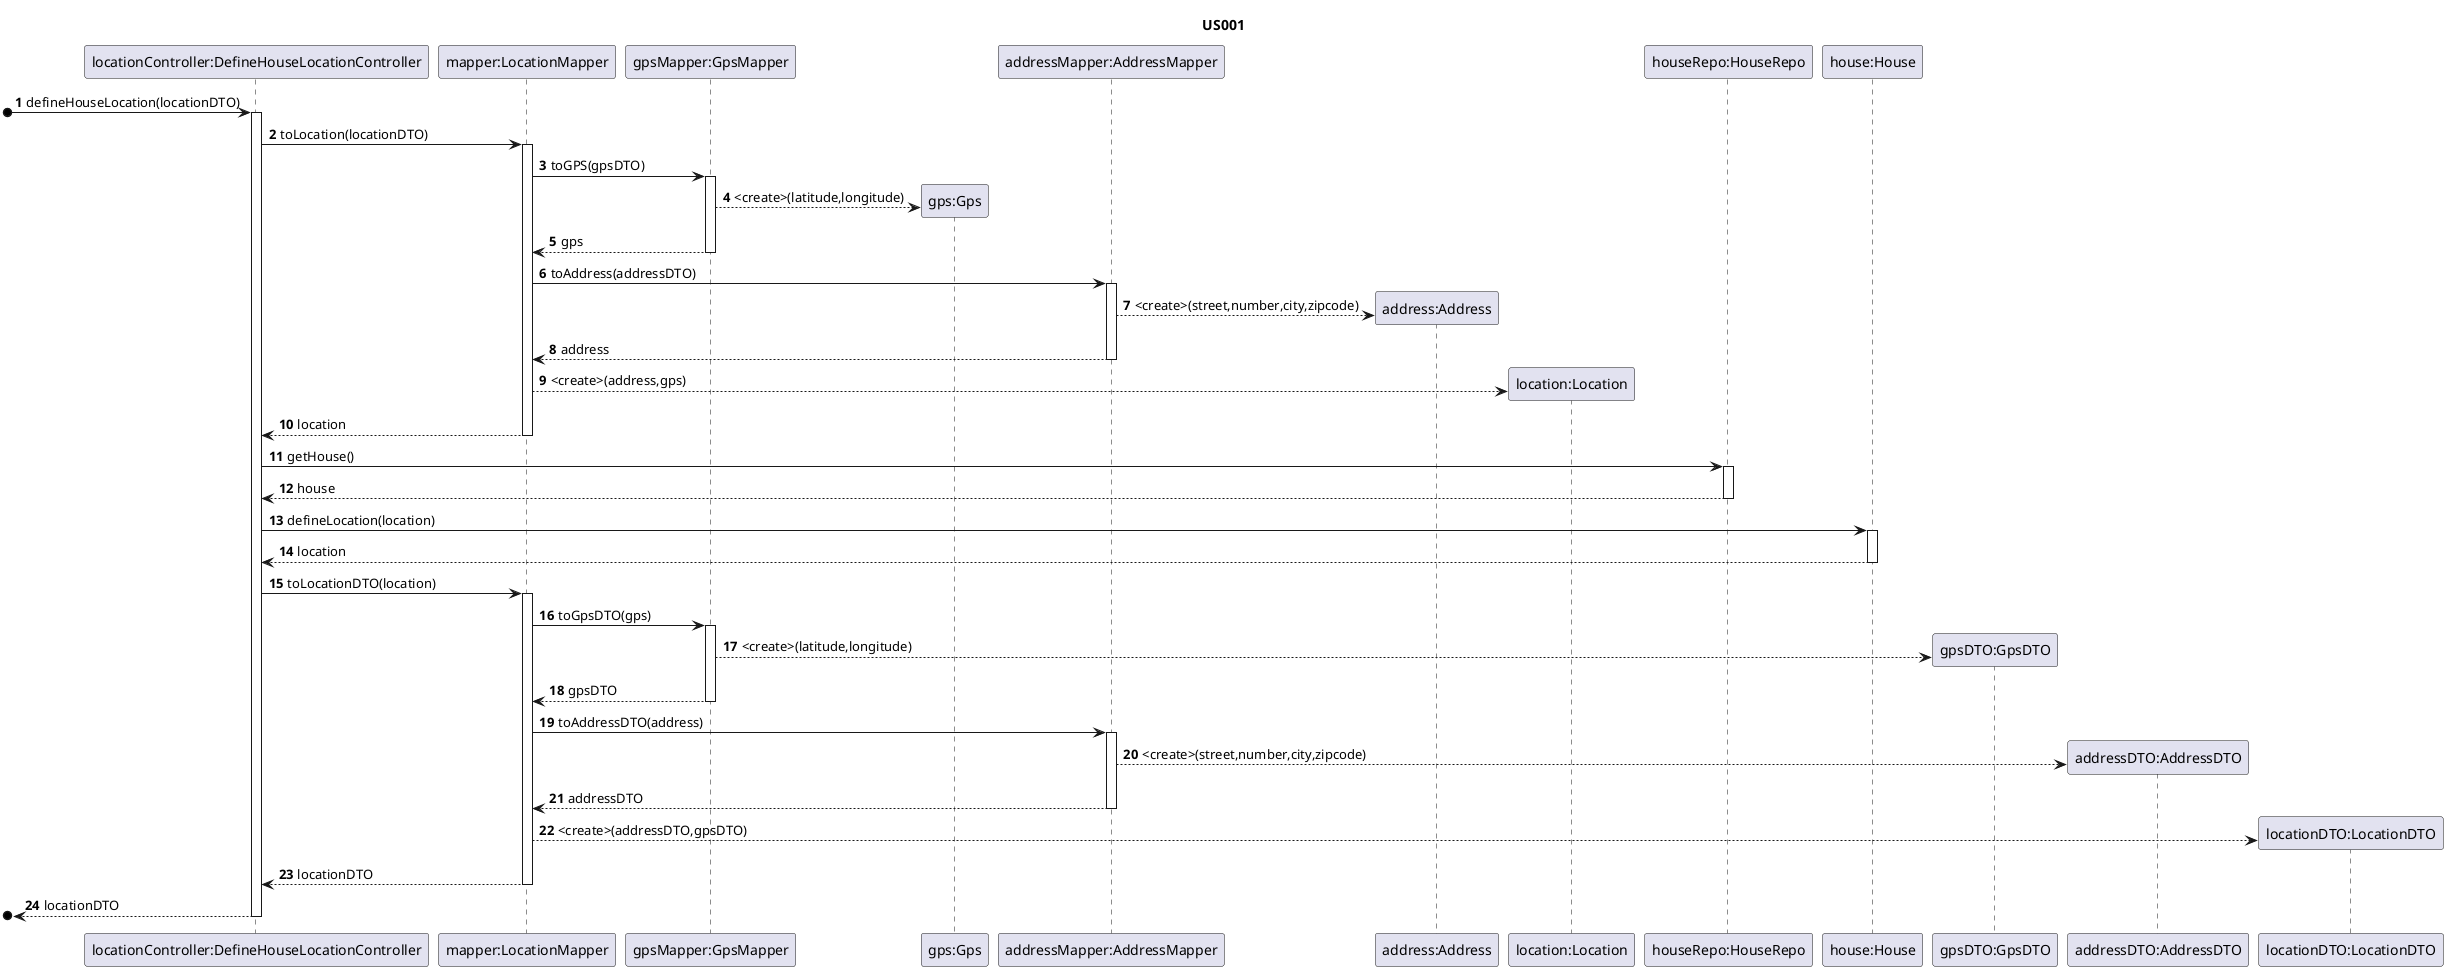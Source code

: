 @startuml
'https://plantuml.com/sequence-diagram

autonumber

title US001

participant "locationController:DefineHouseLocationController" as LC
participant "mapper:LocationMapper" as M
participant "gpsMapper:GpsMapper" as G
participant "gps:Gps" as GPS
participant "addressMapper:AddressMapper" as A
participant "address:Address" as AD
participant "location:Location" as L
participant "houseRepo:HouseRepo" as HF
participant "house:House" as H
participant "gpsDTO:GpsDTO" as GPSDTO
participant "addressDTO:AddressDTO" as ADTO
participant "locationDTO:LocationDTO" as DTO

[o-> LC : defineHouseLocation(locationDTO)
activate LC
LC->M : toLocation(locationDTO)
activate M
M->G : toGPS(gpsDTO)
activate G
G-->GPS** : <create>(latitude,longitude)
G-->M : gps
deactivate G
M->A : toAddress(addressDTO)
activate A
A-->AD** : <create>(street,number,city,zipcode)
A-->M : address
deactivate A
M-->L** : <create>(address,gps)
M-->LC : location
deactivate M
LC->HF : getHouse()
activate HF
HF-->LC : house
deactivate HF
LC->H : defineLocation(location)
activate H
H-->LC : location
deactivate H
LC -> M : toLocationDTO(location)
activate M
M->G : toGpsDTO(gps)
activate G
G-->GPSDTO** : <create>(latitude,longitude)
G-->M : gpsDTO
deactivate G
M->A : toAddressDTO(address)
activate A
A-->ADTO** : <create>(street,number,city,zipcode)
A-->M : addressDTO
deactivate A
M-->DTO** : <create>(addressDTO,gpsDTO)
M-->LC : locationDTO
deactivate M
[o<-- LC : locationDTO
deactivate LC

@enduml
